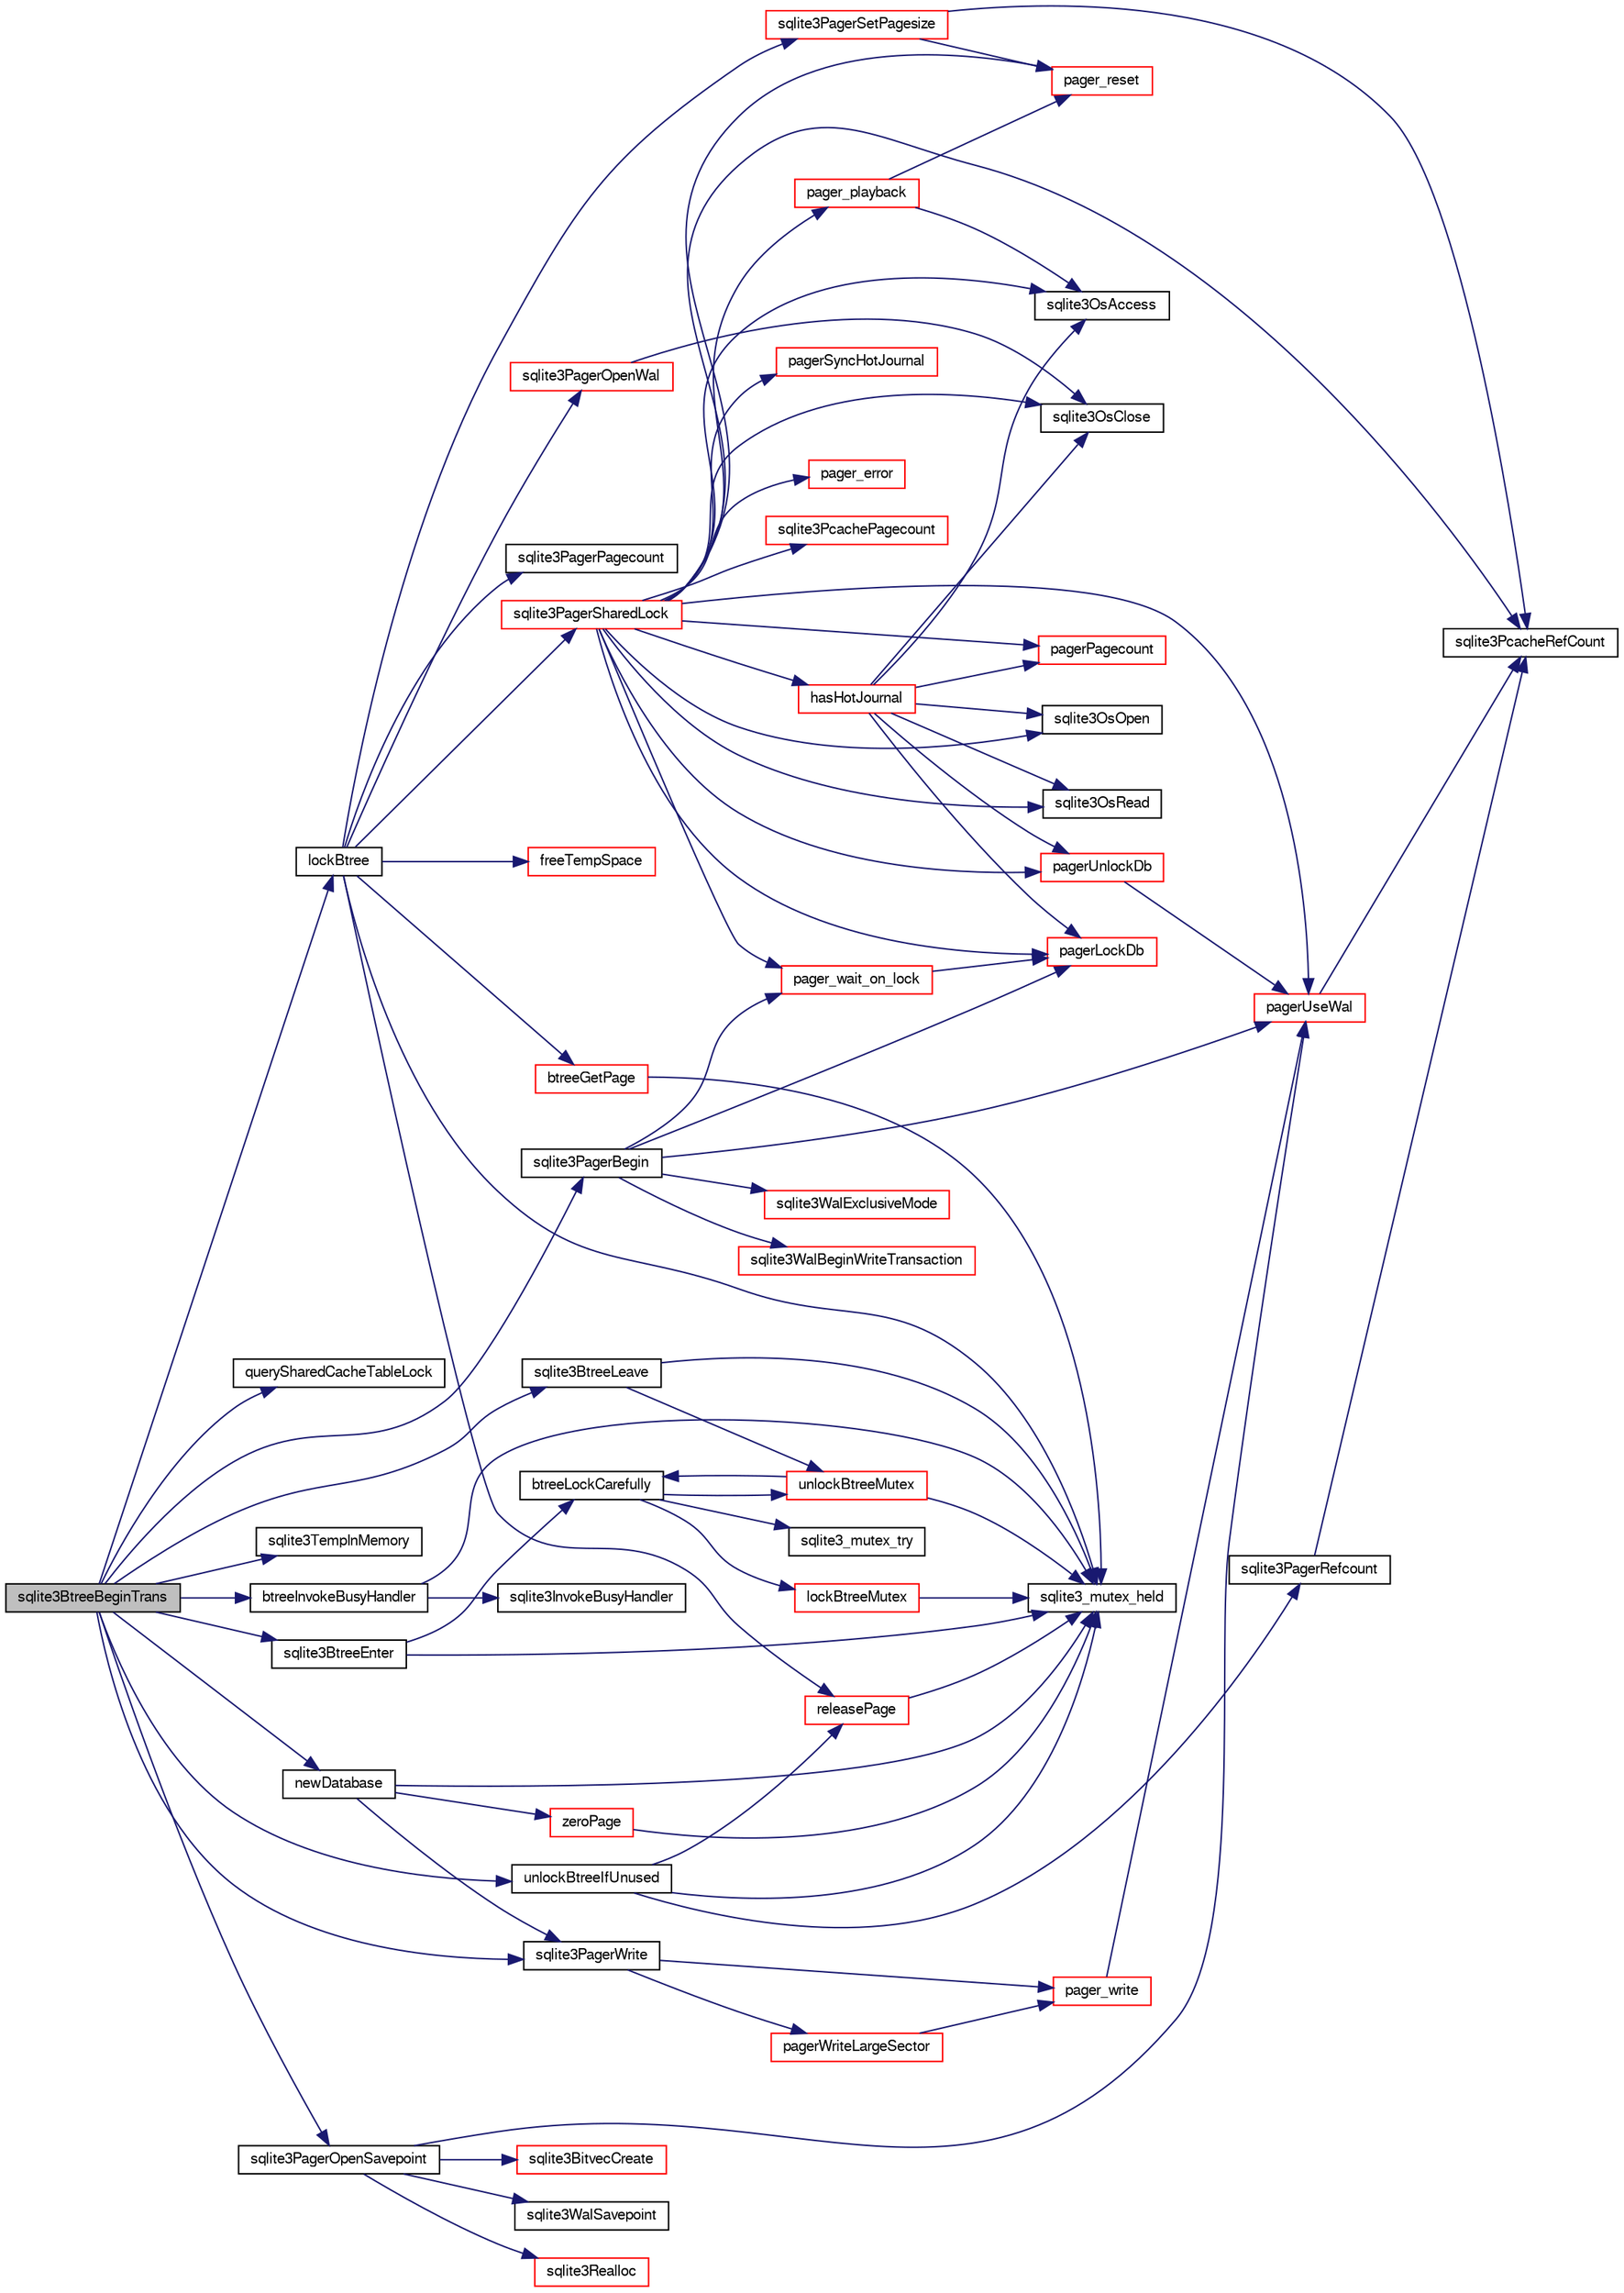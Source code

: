 digraph "sqlite3BtreeBeginTrans"
{
  edge [fontname="FreeSans",fontsize="10",labelfontname="FreeSans",labelfontsize="10"];
  node [fontname="FreeSans",fontsize="10",shape=record];
  rankdir="LR";
  Node435311 [label="sqlite3BtreeBeginTrans",height=0.2,width=0.4,color="black", fillcolor="grey75", style="filled", fontcolor="black"];
  Node435311 -> Node435312 [color="midnightblue",fontsize="10",style="solid",fontname="FreeSans"];
  Node435312 [label="sqlite3BtreeEnter",height=0.2,width=0.4,color="black", fillcolor="white", style="filled",URL="$sqlite3_8c.html#afa05d700ca373993fe6b0525b867feff"];
  Node435312 -> Node435313 [color="midnightblue",fontsize="10",style="solid",fontname="FreeSans"];
  Node435313 [label="sqlite3_mutex_held",height=0.2,width=0.4,color="black", fillcolor="white", style="filled",URL="$sqlite3_8c.html#acf77da68932b6bc163c5e68547ecc3e7"];
  Node435312 -> Node435314 [color="midnightblue",fontsize="10",style="solid",fontname="FreeSans"];
  Node435314 [label="btreeLockCarefully",height=0.2,width=0.4,color="black", fillcolor="white", style="filled",URL="$sqlite3_8c.html#a796746b1c1e4d6926960636bd74c79d7"];
  Node435314 -> Node435315 [color="midnightblue",fontsize="10",style="solid",fontname="FreeSans"];
  Node435315 [label="sqlite3_mutex_try",height=0.2,width=0.4,color="black", fillcolor="white", style="filled",URL="$sqlite3_8c.html#a196f84b09bdfda96ae5ae23189be1ec8"];
  Node435314 -> Node435316 [color="midnightblue",fontsize="10",style="solid",fontname="FreeSans"];
  Node435316 [label="unlockBtreeMutex",height=0.2,width=0.4,color="red", fillcolor="white", style="filled",URL="$sqlite3_8c.html#a29bc7d1c753dfa2af9fb296b7dc19a4a"];
  Node435316 -> Node435313 [color="midnightblue",fontsize="10",style="solid",fontname="FreeSans"];
  Node435316 -> Node435314 [color="midnightblue",fontsize="10",style="solid",fontname="FreeSans"];
  Node435314 -> Node435319 [color="midnightblue",fontsize="10",style="solid",fontname="FreeSans"];
  Node435319 [label="lockBtreeMutex",height=0.2,width=0.4,color="red", fillcolor="white", style="filled",URL="$sqlite3_8c.html#ab1714bc62ac8a451c7b17bc53053ca53"];
  Node435319 -> Node435313 [color="midnightblue",fontsize="10",style="solid",fontname="FreeSans"];
  Node435311 -> Node435321 [color="midnightblue",fontsize="10",style="solid",fontname="FreeSans"];
  Node435321 [label="querySharedCacheTableLock",height=0.2,width=0.4,color="black", fillcolor="white", style="filled",URL="$sqlite3_8c.html#a248343a0d79235a90b955d801713d243"];
  Node435311 -> Node435322 [color="midnightblue",fontsize="10",style="solid",fontname="FreeSans"];
  Node435322 [label="lockBtree",height=0.2,width=0.4,color="black", fillcolor="white", style="filled",URL="$sqlite3_8c.html#a5b808194d3178be15705a420265cee9d"];
  Node435322 -> Node435313 [color="midnightblue",fontsize="10",style="solid",fontname="FreeSans"];
  Node435322 -> Node435323 [color="midnightblue",fontsize="10",style="solid",fontname="FreeSans"];
  Node435323 [label="sqlite3PagerSharedLock",height=0.2,width=0.4,color="red", fillcolor="white", style="filled",URL="$sqlite3_8c.html#a58c197b629fb6eaacf96c7add57c70df"];
  Node435323 -> Node435324 [color="midnightblue",fontsize="10",style="solid",fontname="FreeSans"];
  Node435324 [label="sqlite3PcacheRefCount",height=0.2,width=0.4,color="black", fillcolor="white", style="filled",URL="$sqlite3_8c.html#adee2536d23ec9628e0883ccab03b3429"];
  Node435323 -> Node435325 [color="midnightblue",fontsize="10",style="solid",fontname="FreeSans"];
  Node435325 [label="pagerUseWal",height=0.2,width=0.4,color="red", fillcolor="white", style="filled",URL="$sqlite3_8c.html#a31def80bfe1de9284d635ba190a5eb68"];
  Node435325 -> Node435324 [color="midnightblue",fontsize="10",style="solid",fontname="FreeSans"];
  Node435323 -> Node435604 [color="midnightblue",fontsize="10",style="solid",fontname="FreeSans"];
  Node435604 [label="pager_wait_on_lock",height=0.2,width=0.4,color="red", fillcolor="white", style="filled",URL="$sqlite3_8c.html#a181fa0432ae1cc12a783f8a11ea2021f"];
  Node435604 -> Node435605 [color="midnightblue",fontsize="10",style="solid",fontname="FreeSans"];
  Node435605 [label="pagerLockDb",height=0.2,width=0.4,color="red", fillcolor="white", style="filled",URL="$sqlite3_8c.html#a667bdac69bf20203e45cd8e899790bcc"];
  Node435323 -> Node435610 [color="midnightblue",fontsize="10",style="solid",fontname="FreeSans"];
  Node435610 [label="hasHotJournal",height=0.2,width=0.4,color="red", fillcolor="white", style="filled",URL="$sqlite3_8c.html#a875dc699b7a0e8ab6ba19170e5096d5e"];
  Node435610 -> Node435611 [color="midnightblue",fontsize="10",style="solid",fontname="FreeSans"];
  Node435611 [label="sqlite3OsAccess",height=0.2,width=0.4,color="black", fillcolor="white", style="filled",URL="$sqlite3_8c.html#afeb6079743f71ae6557342ff391d8ceb"];
  Node435610 -> Node435613 [color="midnightblue",fontsize="10",style="solid",fontname="FreeSans"];
  Node435613 [label="pagerPagecount",height=0.2,width=0.4,color="red", fillcolor="white", style="filled",URL="$sqlite3_8c.html#a27dd03ff27e92e9987705acf24840b28"];
  Node435610 -> Node435605 [color="midnightblue",fontsize="10",style="solid",fontname="FreeSans"];
  Node435610 -> Node435617 [color="midnightblue",fontsize="10",style="solid",fontname="FreeSans"];
  Node435617 [label="pagerUnlockDb",height=0.2,width=0.4,color="red", fillcolor="white", style="filled",URL="$sqlite3_8c.html#a8ac54f19421c76b5045a40b42d282c32"];
  Node435617 -> Node435325 [color="midnightblue",fontsize="10",style="solid",fontname="FreeSans"];
  Node435610 -> Node435619 [color="midnightblue",fontsize="10",style="solid",fontname="FreeSans"];
  Node435619 [label="sqlite3OsOpen",height=0.2,width=0.4,color="black", fillcolor="white", style="filled",URL="$sqlite3_8c.html#a12a1f3451e28f9cecd19cf0bb4f8f416"];
  Node435610 -> Node435620 [color="midnightblue",fontsize="10",style="solid",fontname="FreeSans"];
  Node435620 [label="sqlite3OsRead",height=0.2,width=0.4,color="black", fillcolor="white", style="filled",URL="$sqlite3_8c.html#a98ef6b5ed82299d2efc0b5f9e41c877d"];
  Node435610 -> Node435621 [color="midnightblue",fontsize="10",style="solid",fontname="FreeSans"];
  Node435621 [label="sqlite3OsClose",height=0.2,width=0.4,color="black", fillcolor="white", style="filled",URL="$sqlite3_8c.html#aa5f0aeb27273a57c0523deaf48997533"];
  Node435323 -> Node435605 [color="midnightblue",fontsize="10",style="solid",fontname="FreeSans"];
  Node435323 -> Node435611 [color="midnightblue",fontsize="10",style="solid",fontname="FreeSans"];
  Node435323 -> Node435619 [color="midnightblue",fontsize="10",style="solid",fontname="FreeSans"];
  Node435323 -> Node435621 [color="midnightblue",fontsize="10",style="solid",fontname="FreeSans"];
  Node435323 -> Node435622 [color="midnightblue",fontsize="10",style="solid",fontname="FreeSans"];
  Node435622 [label="pagerSyncHotJournal",height=0.2,width=0.4,color="red", fillcolor="white", style="filled",URL="$sqlite3_8c.html#a2cdd04fa2ecbee5b6ebb62403bc81cee"];
  Node435323 -> Node435624 [color="midnightblue",fontsize="10",style="solid",fontname="FreeSans"];
  Node435624 [label="pager_playback",height=0.2,width=0.4,color="red", fillcolor="white", style="filled",URL="$sqlite3_8c.html#a9d9a750a9fc76eb4b668c8a16b164a65"];
  Node435624 -> Node435611 [color="midnightblue",fontsize="10",style="solid",fontname="FreeSans"];
  Node435624 -> Node435632 [color="midnightblue",fontsize="10",style="solid",fontname="FreeSans"];
  Node435632 [label="pager_reset",height=0.2,width=0.4,color="red", fillcolor="white", style="filled",URL="$sqlite3_8c.html#a80434ecc2e0b58eea05c79b1690be582"];
  Node435323 -> Node435617 [color="midnightblue",fontsize="10",style="solid",fontname="FreeSans"];
  Node435323 -> Node435722 [color="midnightblue",fontsize="10",style="solid",fontname="FreeSans"];
  Node435722 [label="pager_error",height=0.2,width=0.4,color="red", fillcolor="white", style="filled",URL="$sqlite3_8c.html#ac15e13c61047b37098e21115614ddd22"];
  Node435323 -> Node435739 [color="midnightblue",fontsize="10",style="solid",fontname="FreeSans"];
  Node435739 [label="sqlite3PcachePagecount",height=0.2,width=0.4,color="red", fillcolor="white", style="filled",URL="$sqlite3_8c.html#a5d5e74b7acdd0ab46b5caaea93b9b8d4"];
  Node435323 -> Node435613 [color="midnightblue",fontsize="10",style="solid",fontname="FreeSans"];
  Node435323 -> Node435620 [color="midnightblue",fontsize="10",style="solid",fontname="FreeSans"];
  Node435323 -> Node435632 [color="midnightblue",fontsize="10",style="solid",fontname="FreeSans"];
  Node435322 -> Node435763 [color="midnightblue",fontsize="10",style="solid",fontname="FreeSans"];
  Node435763 [label="btreeGetPage",height=0.2,width=0.4,color="red", fillcolor="white", style="filled",URL="$sqlite3_8c.html#ac59679e30ceb0190614fbd19a7feb6de"];
  Node435763 -> Node435313 [color="midnightblue",fontsize="10",style="solid",fontname="FreeSans"];
  Node435322 -> Node435765 [color="midnightblue",fontsize="10",style="solid",fontname="FreeSans"];
  Node435765 [label="sqlite3PagerPagecount",height=0.2,width=0.4,color="black", fillcolor="white", style="filled",URL="$sqlite3_8c.html#ae82aaf561ce61faa15d4e228c45c3311"];
  Node435322 -> Node435741 [color="midnightblue",fontsize="10",style="solid",fontname="FreeSans"];
  Node435741 [label="sqlite3PagerOpenWal",height=0.2,width=0.4,color="red", fillcolor="white", style="filled",URL="$sqlite3_8c.html#a5e4116ab2def31c2c36e557fc6811d0d"];
  Node435741 -> Node435621 [color="midnightblue",fontsize="10",style="solid",fontname="FreeSans"];
  Node435322 -> Node435766 [color="midnightblue",fontsize="10",style="solid",fontname="FreeSans"];
  Node435766 [label="releasePage",height=0.2,width=0.4,color="red", fillcolor="white", style="filled",URL="$sqlite3_8c.html#a92c6fb14f9bcf117440c35116c26d6c4"];
  Node435766 -> Node435313 [color="midnightblue",fontsize="10",style="solid",fontname="FreeSans"];
  Node435322 -> Node435767 [color="midnightblue",fontsize="10",style="solid",fontname="FreeSans"];
  Node435767 [label="freeTempSpace",height=0.2,width=0.4,color="red", fillcolor="white", style="filled",URL="$sqlite3_8c.html#aec277d601edd310860ca5a81c99ed411"];
  Node435322 -> Node435630 [color="midnightblue",fontsize="10",style="solid",fontname="FreeSans"];
  Node435630 [label="sqlite3PagerSetPagesize",height=0.2,width=0.4,color="red", fillcolor="white", style="filled",URL="$sqlite3_8c.html#ab668348d5dcc0382c247c74b6358f16e"];
  Node435630 -> Node435324 [color="midnightblue",fontsize="10",style="solid",fontname="FreeSans"];
  Node435630 -> Node435632 [color="midnightblue",fontsize="10",style="solid",fontname="FreeSans"];
  Node435311 -> Node435768 [color="midnightblue",fontsize="10",style="solid",fontname="FreeSans"];
  Node435768 [label="sqlite3PagerBegin",height=0.2,width=0.4,color="black", fillcolor="white", style="filled",URL="$sqlite3_8c.html#a693d0ab5cecd4a8001da6fa21f44d99e"];
  Node435768 -> Node435325 [color="midnightblue",fontsize="10",style="solid",fontname="FreeSans"];
  Node435768 -> Node435719 [color="midnightblue",fontsize="10",style="solid",fontname="FreeSans"];
  Node435719 [label="sqlite3WalExclusiveMode",height=0.2,width=0.4,color="red", fillcolor="white", style="filled",URL="$sqlite3_8c.html#a1ca342ad565c5ae8dd3685e3aa0b731e"];
  Node435768 -> Node435605 [color="midnightblue",fontsize="10",style="solid",fontname="FreeSans"];
  Node435768 -> Node435769 [color="midnightblue",fontsize="10",style="solid",fontname="FreeSans"];
  Node435769 [label="sqlite3WalBeginWriteTransaction",height=0.2,width=0.4,color="red", fillcolor="white", style="filled",URL="$sqlite3_8c.html#a20c2ba1dcfe4c635dd2946f25af7a9f8"];
  Node435768 -> Node435604 [color="midnightblue",fontsize="10",style="solid",fontname="FreeSans"];
  Node435311 -> Node435770 [color="midnightblue",fontsize="10",style="solid",fontname="FreeSans"];
  Node435770 [label="sqlite3TempInMemory",height=0.2,width=0.4,color="black", fillcolor="white", style="filled",URL="$sqlite3_8c.html#a458449cdb4a6ca29650deb8af285a511"];
  Node435311 -> Node435771 [color="midnightblue",fontsize="10",style="solid",fontname="FreeSans"];
  Node435771 [label="newDatabase",height=0.2,width=0.4,color="black", fillcolor="white", style="filled",URL="$sqlite3_8c.html#a974c792d17dab330807b588197cae229"];
  Node435771 -> Node435313 [color="midnightblue",fontsize="10",style="solid",fontname="FreeSans"];
  Node435771 -> Node435663 [color="midnightblue",fontsize="10",style="solid",fontname="FreeSans"];
  Node435663 [label="sqlite3PagerWrite",height=0.2,width=0.4,color="black", fillcolor="white", style="filled",URL="$sqlite3_8c.html#ad4b8aee028ee99575b0748b299e04ed0"];
  Node435663 -> Node435664 [color="midnightblue",fontsize="10",style="solid",fontname="FreeSans"];
  Node435664 [label="pagerWriteLargeSector",height=0.2,width=0.4,color="red", fillcolor="white", style="filled",URL="$sqlite3_8c.html#a06334f0cc1c2dc95ffe29c2359928b92"];
  Node435664 -> Node435665 [color="midnightblue",fontsize="10",style="solid",fontname="FreeSans"];
  Node435665 [label="pager_write",height=0.2,width=0.4,color="red", fillcolor="white", style="filled",URL="$sqlite3_8c.html#aa5dbf1a9dcccf0aa140b04b81325517f"];
  Node435665 -> Node435325 [color="midnightblue",fontsize="10",style="solid",fontname="FreeSans"];
  Node435663 -> Node435665 [color="midnightblue",fontsize="10",style="solid",fontname="FreeSans"];
  Node435771 -> Node435772 [color="midnightblue",fontsize="10",style="solid",fontname="FreeSans"];
  Node435772 [label="zeroPage",height=0.2,width=0.4,color="red", fillcolor="white", style="filled",URL="$sqlite3_8c.html#a1c974ee71f86cb74370ca21e5e6cdb14"];
  Node435772 -> Node435313 [color="midnightblue",fontsize="10",style="solid",fontname="FreeSans"];
  Node435311 -> Node435774 [color="midnightblue",fontsize="10",style="solid",fontname="FreeSans"];
  Node435774 [label="unlockBtreeIfUnused",height=0.2,width=0.4,color="black", fillcolor="white", style="filled",URL="$sqlite3_8c.html#ada198bfad4d2c61e88bd9317e98cc96c"];
  Node435774 -> Node435313 [color="midnightblue",fontsize="10",style="solid",fontname="FreeSans"];
  Node435774 -> Node435775 [color="midnightblue",fontsize="10",style="solid",fontname="FreeSans"];
  Node435775 [label="sqlite3PagerRefcount",height=0.2,width=0.4,color="black", fillcolor="white", style="filled",URL="$sqlite3_8c.html#a865a3e27288083a9cdfd8de2ba365d80"];
  Node435775 -> Node435324 [color="midnightblue",fontsize="10",style="solid",fontname="FreeSans"];
  Node435774 -> Node435766 [color="midnightblue",fontsize="10",style="solid",fontname="FreeSans"];
  Node435311 -> Node435776 [color="midnightblue",fontsize="10",style="solid",fontname="FreeSans"];
  Node435776 [label="btreeInvokeBusyHandler",height=0.2,width=0.4,color="black", fillcolor="white", style="filled",URL="$sqlite3_8c.html#a15058f7fc35aedcd18a3fc5067c10b9c"];
  Node435776 -> Node435313 [color="midnightblue",fontsize="10",style="solid",fontname="FreeSans"];
  Node435776 -> Node435777 [color="midnightblue",fontsize="10",style="solid",fontname="FreeSans"];
  Node435777 [label="sqlite3InvokeBusyHandler",height=0.2,width=0.4,color="black", fillcolor="white", style="filled",URL="$sqlite3_8c.html#a1b5b1c39ca97eec9295a3faa911abe0e"];
  Node435311 -> Node435663 [color="midnightblue",fontsize="10",style="solid",fontname="FreeSans"];
  Node435311 -> Node435778 [color="midnightblue",fontsize="10",style="solid",fontname="FreeSans"];
  Node435778 [label="sqlite3PagerOpenSavepoint",height=0.2,width=0.4,color="black", fillcolor="white", style="filled",URL="$sqlite3_8c.html#a5b4b3aed3fa0147c327fa7497e25be98"];
  Node435778 -> Node435524 [color="midnightblue",fontsize="10",style="solid",fontname="FreeSans"];
  Node435524 [label="sqlite3Realloc",height=0.2,width=0.4,color="red", fillcolor="white", style="filled",URL="$sqlite3_8c.html#ad53aefdfc088f622e23ffe838201fe22"];
  Node435778 -> Node435650 [color="midnightblue",fontsize="10",style="solid",fontname="FreeSans"];
  Node435650 [label="sqlite3BitvecCreate",height=0.2,width=0.4,color="red", fillcolor="white", style="filled",URL="$sqlite3_8c.html#a0a60c2422cf28790767f5bc7598514ee"];
  Node435778 -> Node435325 [color="midnightblue",fontsize="10",style="solid",fontname="FreeSans"];
  Node435778 -> Node435779 [color="midnightblue",fontsize="10",style="solid",fontname="FreeSans"];
  Node435779 [label="sqlite3WalSavepoint",height=0.2,width=0.4,color="black", fillcolor="white", style="filled",URL="$sqlite3_8c.html#ade4ab202b77ef14a81540a873b929013"];
  Node435311 -> Node435661 [color="midnightblue",fontsize="10",style="solid",fontname="FreeSans"];
  Node435661 [label="sqlite3BtreeLeave",height=0.2,width=0.4,color="black", fillcolor="white", style="filled",URL="$sqlite3_8c.html#a460e4f89d1aeef4b4d334cfe8165da89"];
  Node435661 -> Node435316 [color="midnightblue",fontsize="10",style="solid",fontname="FreeSans"];
  Node435661 -> Node435313 [color="midnightblue",fontsize="10",style="solid",fontname="FreeSans"];
}
